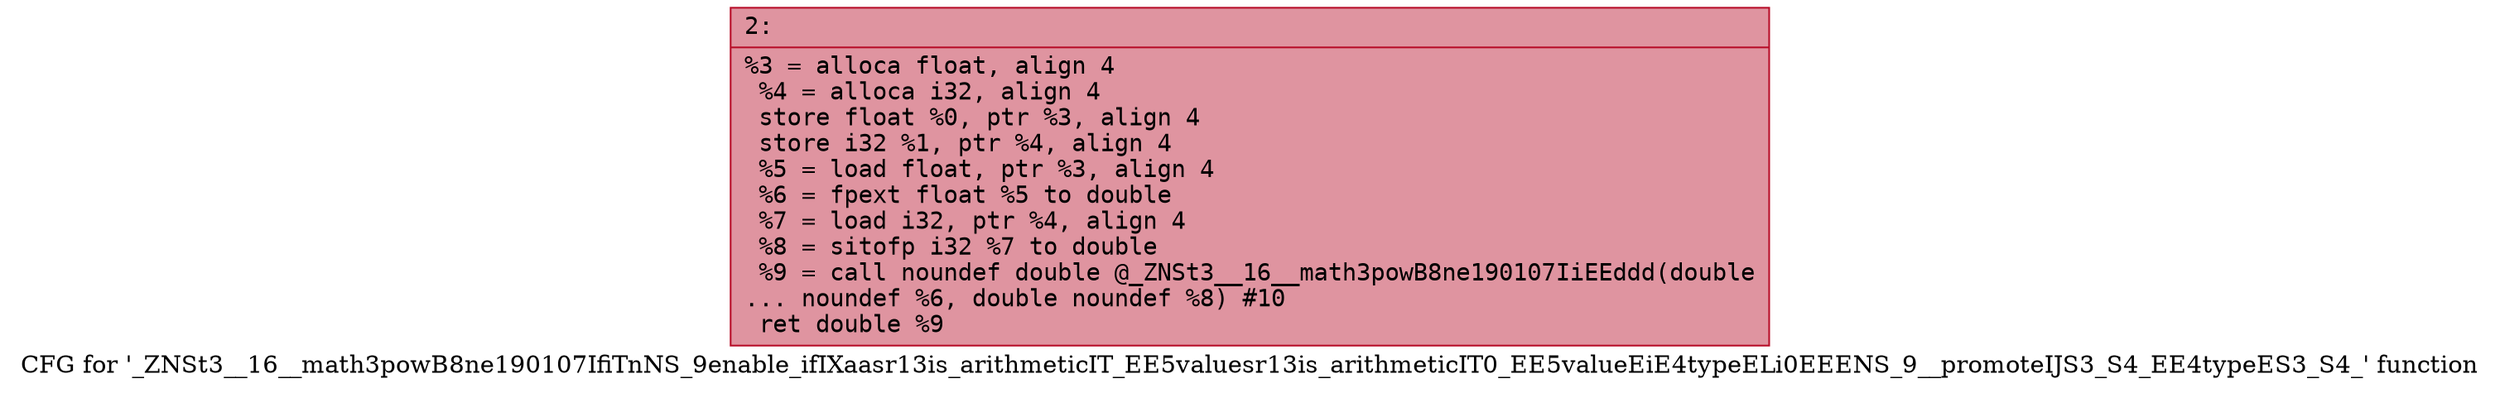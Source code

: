 digraph "CFG for '_ZNSt3__16__math3powB8ne190107IfiTnNS_9enable_ifIXaasr13is_arithmeticIT_EE5valuesr13is_arithmeticIT0_EE5valueEiE4typeELi0EEENS_9__promoteIJS3_S4_EE4typeES3_S4_' function" {
	label="CFG for '_ZNSt3__16__math3powB8ne190107IfiTnNS_9enable_ifIXaasr13is_arithmeticIT_EE5valuesr13is_arithmeticIT0_EE5valueEiE4typeELi0EEENS_9__promoteIJS3_S4_EE4typeES3_S4_' function";

	Node0x60000182c1e0 [shape=record,color="#b70d28ff", style=filled, fillcolor="#b70d2870" fontname="Courier",label="{2:\l|  %3 = alloca float, align 4\l  %4 = alloca i32, align 4\l  store float %0, ptr %3, align 4\l  store i32 %1, ptr %4, align 4\l  %5 = load float, ptr %3, align 4\l  %6 = fpext float %5 to double\l  %7 = load i32, ptr %4, align 4\l  %8 = sitofp i32 %7 to double\l  %9 = call noundef double @_ZNSt3__16__math3powB8ne190107IiEEddd(double\l... noundef %6, double noundef %8) #10\l  ret double %9\l}"];
}
